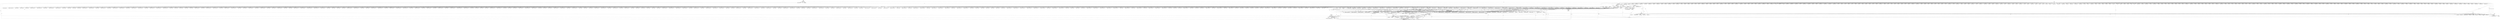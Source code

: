 digraph "0_ImageMagick_56d6e20de489113617cbbddaf41e92600a34db22@array" {
"1019259" [label="(Call,(const char *) attributes[i++])"];
"1019237" [label="(Call,attributes == (const xmlChar **) NULL)"];
"1017940" [label="(Call,attributes[i] != (const xmlChar *) NULL)"];
"1017972" [label="(Call,(const char *) attributes[i])"];
"1017930" [label="(Call,attributes == (const xmlChar **) NULL)"];
"1000185" [label="(MethodParameterIn,const xmlChar **attributes)"];
"1017932" [label="(Call,(const xmlChar **) NULL)"];
"1017918" [label="(Call,(Image *) NULL)"];
"1017908" [label="(Call,(Image*) NULL)"];
"1000237" [label="(Call,(char *) NULL)"];
"1000232" [label="(Call,(const char *) NULL)"];
"1017944" [label="(Call,(const xmlChar *) NULL)"];
"1018177" [label="(Call,(const char *) attributes[i])"];
"1018135" [label="(Call,attributes == (const xmlChar **) NULL)"];
"1018137" [label="(Call,(const xmlChar **) NULL)"];
"1018123" [label="(Call,(Image *) NULL)"];
"1018113" [label="(Call,(Image*) NULL)"];
"1018145" [label="(Call,attributes[i] != (const xmlChar *) NULL)"];
"1018149" [label="(Call,(const xmlChar *) NULL)"];
"1017952" [label="(Call,(const char *) attributes[i++])"];
"1018157" [label="(Call,(const char *) attributes[i++])"];
"1019239" [label="(Call,(const xmlChar **) NULL)"];
"1019225" [label="(Call,(Image *) NULL)"];
"1018251" [label="(Call,(Image*) NULL)"];
"1018046" [label="(Call,(Image*) NULL)"];
"1019257" [label="(Call,keyword=(const char *) attributes[i++])"];
"1019293" [label="(Call,LocaleCompare(keyword,\"color\"))"];
"1019292" [label="(Call,LocaleCompare(keyword,\"color\") == 0)"];
"1019319" [label="(Call,ThrowMSLException(OptionError,\"UnrecognizedAttribute\",keyword))"];
"1019326" [label="(Call,ThrowMSLException(OptionError,\"UnrecognizedAttribute\",keyword))"];
"1008599" [label="(Call,(const char *) attributes[i])"];
"1018046" [label="(Call,(Image*) NULL)"];
"1017467" [label="(Call,(Image *) NULL)"];
"1017623" [label="(Call,(const char *) attributes[i])"];
"1018250" [label="(Identifier,stereoImage)"];
"1006461" [label="(Call,(const char *) attributes[i])"];
"1014935" [label="(Call,(const char *) attributes[i++])"];
"1014502" [label="(Call,(Image *) NULL)"];
"1018943" [label="(Call,attributes != (const xmlChar **) NULL)"];
"1003100" [label="(Call,(char **) NULL)"];
"1004484" [label="(Call,(const char *) attributes[i++])"];
"1014729" [label="(Call,(const xmlChar *) NULL)"];
"1018146" [label="(Call,attributes[i])"];
"1018139" [label="(Identifier,NULL)"];
"1019256" [label="(Block,)"];
"1006772" [label="(Call,attributes[i] != (const xmlChar *) NULL)"];
"1000234" [label="(Identifier,NULL)"];
"1009820" [label="(Call,(const xmlChar *) NULL)"];
"1018179" [label="(Call,attributes[i])"];
"1016133" [label="(Call,(const char *) NULL)"];
"1003342" [label="(Call,(const xmlChar *) NULL)"];
"1008856" [label="(Call,(Image *) NULL)"];
"1004334" [label="(Call,(const xmlChar *) NULL)"];
"1019473" [label="(Call,attributes[i] != (const xmlChar *) NULL)"];
"1004223" [label="(Call,(Image *) NULL)"];
"1014856" [label="(Call,(Image *) NULL)"];
"1001578" [label="(Call,(const xmlChar *) NULL)"];
"1014978" [label="(Call,(char **) NULL)"];
"1018253" [label="(Identifier,NULL)"];
"1003329" [label="(Call,attributes != (const xmlChar **) NULL)"];
"1019267" [label="(Identifier,value)"];
"1007963" [label="(Call,attributes[i] != (const xmlChar *) NULL)"];
"1018123" [label="(Call,(Image *) NULL)"];
"1004977" [label="(Call,attributes[i] != (const xmlChar *) NULL)"];
"1019329" [label="(Identifier,keyword)"];
"1004729" [label="(Call,(const xmlChar *) NULL)"];
"1009144" [label="(Call,(const char *) attributes[i])"];
"1012873" [label="(Call,(const char *) attributes[i++])"];
"1010794" [label="(Call,attributes[i] != (const xmlChar *) NULL)"];
"1008628" [label="(Call,(char **) NULL)"];
"1018781" [label="(Call,(Image *) NULL)"];
"1001605" [label="(Call,(const char *) attributes[i])"];
"1003476" [label="(Call,(Image *) NULL)"];
"1019328" [label="(Literal,\"UnrecognizedAttribute\")"];
"1019227" [label="(Identifier,NULL)"];
"1000279" [label="(Call,(Image *) NULL)"];
"1019173" [label="(Call,(char **) NULL)"];
"1018251" [label="(Call,(Image*) NULL)"];
"1005603" [label="(Call,(char **) NULL)"];
"1001764" [label="(Call,(const char *) attributes[i++])"];
"1017950" [label="(Call,keyword=(const char *) attributes[i++])"];
"1018952" [label="(Call,attributes[i] != (const xmlChar *) NULL)"];
"1017951" [label="(Identifier,keyword)"];
"1006241" [label="(Call,(const xmlChar *) NULL)"];
"1017032" [label="(Call,(const char *) attributes[i++])"];
"1019296" [label="(Literal,0)"];
"1014011" [label="(Call,(const char *) attributes[i++])"];
"1012993" [label="(Call,(Image *) NULL)"];
"1017941" [label="(Call,attributes[i])"];
"1017221" [label="(Call,(Image *) NULL)"];
"1003024" [label="(Call,(const char *) attributes[i])"];
"1018373" [label="(Call,(const char *) attributes[i])"];
"1000529" [label="(Call,attributes[i] != (const xmlChar *) NULL)"];
"1014248" [label="(Call,(Image *) NULL)"];
"1007724" [label="(Call,(char **) NULL)"];
"1007223" [label="(Call,(const xmlChar *) NULL)"];
"1002993" [label="(Call,attributes[i] != (const xmlChar *) NULL)"];
"1009893" [label="(Call,(char **) NULL)"];
"1004956" [label="(Call,(Image *) NULL)"];
"1014663" [label="(Call,(Image *) NULL)"];
"1006434" [label="(Call,(const xmlChar *) NULL)"];
"1013026" [label="(Call,(const char *) attributes[i++])"];
"1002331" [label="(Call,(const xmlChar *) NULL)"];
"1008729" [label="(Call,(Image *) NULL)"];
"1015066" [label="(Call,(Image *) NULL)"];
"1007077" [label="(Call,attributes[i] != (const xmlChar *) NULL)"];
"1006523" [label="(Call,(char **) NULL)"];
"1014268" [label="(Call,attributes != (const xmlChar **) NULL)"];
"1002499" [label="(Call,(Image *) NULL)"];
"1012861" [label="(Call,attributes[i] != (const xmlChar *) NULL)"];
"1019031" [label="(Call,(const char *) NULL)"];
"1018166" [label="(Call,InterpretImageProperties(msl_info->image_info[n],\n          msl_info->attributes[n],(const char *) attributes[i]))"];
"1013260" [label="(Call,attributes[i] != (const xmlChar *) NULL)"];
"1008883" [label="(Call,attributes[i] != (const xmlChar *) NULL)"];
"1009667" [label="(Call,attributes[i] != (const xmlChar *) NULL)"];
"1010906" [label="(Call,attributes[i] != (const xmlChar *) NULL)"];
"1007655" [label="(Call,attributes != (const xmlChar **) NULL)"];
"1007668" [label="(Call,(const xmlChar *) NULL)"];
"1005116" [label="(Call,(const char *) attributes[i++])"];
"1007621" [label="(Call,(Image *) NULL)"];
"1018821" [label="(Call,(Image *) NULL)"];
"1019118" [label="(Call,attributes[i] != (const xmlChar *) NULL)"];
"1013005" [label="(Call,attributes != (const xmlChar **) NULL)"];
"1000232" [label="(Call,(const char *) NULL)"];
"1011472" [label="(Call,(const xmlChar **) NULL)"];
"1013107" [label="(Call,(char **) NULL)"];
"1013619" [label="(Call,attributes == (const xmlChar **) NULL)"];
"1007219" [label="(Call,attributes[i] != (const xmlChar *) NULL)"];
"1000235" [label="(Call,value=(char *) NULL)"];
"1017604" [label="(Call,(const char *) attributes[i++])"];
"1008762" [label="(Call,(const char *) attributes[i++])"];
"1019258" [label="(Identifier,keyword)"];
"1018560" [label="(Call,(Image *) NULL)"];
"1016302" [label="(Call,attributes[i] != (const xmlChar *) NULL)"];
"1006249" [label="(Call,(const char *) attributes[i++])"];
"1003448" [label="(Call,(const char *) NULL)"];
"1015731" [label="(Call,attributes == (const xmlChar **) NULL)"];
"1000307" [label="(Call,(const xmlChar *) NULL)"];
"1010825" [label="(Call,(const char *) attributes[i])"];
"1018071" [label="(Call,(Image *) NULL)"];
"1008874" [label="(Call,attributes != (const xmlChar **) NULL)"];
"1019122" [label="(Call,(const xmlChar *) NULL)"];
"1008651" [label="(Call,(char **) NULL)"];
"1010806" [label="(Call,(const char *) attributes[i++])"];
"1017596" [label="(Call,(const xmlChar *) NULL)"];
"1002533" [label="(Call,(const char *) attributes[i++])"];
"1002705" [label="(Call,attributes[i] != (const xmlChar *) NULL)"];
"1007108" [label="(Call,(const char *) attributes[i])"];
"1017492" [label="(Call,(const xmlChar *) NULL)"];
"1003350" [label="(Call,(const char *) attributes[i++])"];
"1017427" [label="(Call,(Image *) NULL)"];
"1015276" [label="(Call,(Image *) NULL)"];
"1009698" [label="(Call,(const char *) attributes[i])"];
"1018125" [label="(Identifier,NULL)"];
"1018149" [label="(Call,(const xmlChar *) NULL)"];
"1005095" [label="(Call,attributes != (const xmlChar **) NULL)"];
"1018136" [label="(Identifier,attributes)"];
"1008160" [label="(Call,(const xmlChar *) NULL)"];
"1000185" [label="(MethodParameterIn,const xmlChar **attributes)"];
"1004968" [label="(Call,attributes != (const xmlChar **) NULL)"];
"1019108" [label="(Call,attributes == (const xmlChar **) NULL)"];
"1000541" [label="(Call,(const char *) attributes[i++])"];
"1016551" [label="(Call,attributes[i] != (const xmlChar *) NULL)"];
"1011228" [label="(Call,(const xmlChar *) NULL)"];
"1011479" [label="(Call,attributes[i] != (const xmlChar *) NULL)"];
"1017254" [label="(Call,(const char *) attributes[i++])"];
"1006803" [label="(Call,(const char *) attributes[i])"];
"1010626" [label="(Call,(const xmlChar *) NULL)"];
"1013264" [label="(Call,(const xmlChar *) NULL)"];
"1018710" [label="(Call,(char **) NULL)"];
"1015773" [label="(Call,(const char *) attributes[i])"];
"1004756" [label="(Call,(const char *) attributes[i])"];
"1007056" [label="(Call,(Image *) NULL)"];
"1018629" [label="(Call,(Image *) NULL)"];
"1012008" [label="(Call,(char **) NULL)"];
"1017908" [label="(Call,(Image*) NULL)"];
"1001565" [label="(Call,attributes != (const xmlChar **) NULL)"];
"1010106" [label="(Call,attributes[i] != (const xmlChar *) NULL)"];
"1006586" [label="(Call,(Image *) NULL)"];
"1010507" [label="(Call,(char **) NULL)"];
"1004701" [label="(Call,(Image *) NULL)"];
"1010304" [label="(Call,(const char *) attributes[i])"];
"1018111" [label="(Call,*\n          stereoImage = (Image*) NULL)"];
"1008568" [label="(Call,attributes == (const xmlChar **) NULL)"];
"1010285" [label="(Call,(const char *) attributes[i++])"];
"1008556" [label="(Call,(Image *) NULL)"];
"1019238" [label="(Identifier,attributes)"];
"1017020" [label="(Call,attributes[i] != (const xmlChar *) NULL)"];
"1019242" [label="(ControlStructure,break;)"];
"1017972" [label="(Call,(const char *) attributes[i])"];
"1001983" [label="(Call,(Image *) NULL)"];
"1017944" [label="(Call,(const xmlChar *) NULL)"];
"1008486" [label="(Call,(Image *) NULL)"];
"1018416" [label="(Call,(Image *) NULL)"];
"1013153" [label="(Call,(Image *) NULL)"];
"1005104" [label="(Call,attributes[i] != (const xmlChar *) NULL)"];
"1018155" [label="(Call,keyword=(const char *) attributes[i++])"];
"1004737" [label="(Call,(const char *) attributes[i++])"];
"1004321" [label="(Call,attributes != (const xmlChar **) NULL)"];
"1007796" [label="(Call,(char **) NULL)"];
"1019259" [label="(Call,(const char *) attributes[i++])"];
"1009457" [label="(Call,attributes != (const xmlChar **) NULL)"];
"1018177" [label="(Call,(const char *) attributes[i])"];
"1017918" [label="(Call,(Image *) NULL)"];
"1015555" [label="(Call,(const char *) attributes[i])"];
"1017974" [label="(Call,attributes[i])"];
"1014913" [label="(Call,attributes == (const xmlChar **) NULL)"];
"1009104" [label="(Call,attributes != (const xmlChar **) NULL)"];
"1010545" [label="(Call,(Image *) NULL)"];
"1004476" [label="(Call,(const xmlChar *) NULL)"];
"1017961" [label="(Call,InterpretImageProperties(msl_info->image_info[n],\n          msl_info->attributes[n],(const char *) attributes[i]))"];
"1004443" [label="(Call,(Image *) NULL)"];
"1005702" [label="(Call,(char **) NULL)"];
"1017912" [label="(Call,msl_info->image[n] == (Image *) NULL)"];
"1011909" [label="(Call,(char **) NULL)"];
"1010896" [label="(Call,attributes == (const xmlChar **) NULL)"];
"1018983" [label="(Call,(const char *) attributes[i])"];
"1006679" [label="(Call,(const char *) attributes[i])"];
"1009559" [label="(Call,(char **) NULL)"];
"1009478" [label="(Call,(const char *) attributes[i++])"];
"1016998" [label="(Call,(Image *) NULL)"];
"1016530" [label="(Call,(Image *) NULL)"];
"1018044" [label="(Call,watermark != (Image*) NULL)"];
"1005008" [label="(Call,(const char *) attributes[i])"];
"1005566" [label="(Call,(char **) NULL)"];
"1002635" [label="(Call,(Image *) NULL)"];
"1002016" [label="(Call,(const xmlChar *) NULL)"];
"1017744" [label="(Call,(const xmlChar *) NULL)"];
"1018137" [label="(Call,(const xmlChar **) NULL)"];
"1004884" [label="(Call,(const char *) attributes[i])"];
"1008355" [label="(Call,attributes[i] != (const xmlChar *) NULL)"];
"1018873" [label="(Call,(const char *) attributes[i])"];
"1015288" [label="(Call,attributes != (const xmlChar **) NULL)"];
"1004306" [label="(Call,(Image *) NULL)"];
"1013999" [label="(Call,attributes[i] != (const xmlChar *) NULL)"];
"1018135" [label="(Call,attributes == (const xmlChar **) NULL)"];
"1004503" [label="(Call,(const char *) attributes[i])"];
"1009466" [label="(Call,attributes[i] != (const xmlChar *) NULL)"];
"1016293" [label="(Call,attributes != (const xmlChar **) NULL)"];
"1003989" [label="(Call,(Image *) NULL)"];
"1012916" [label="(Call,(char *) NULL)"];
"1002451" [label="(Call,(Image *) NULL)"];
"1006330" [label="(Call,(char **) NULL)"];
"1017906" [label="(Call,*\n          watermark = (Image*) NULL)"];
"1019322" [label="(Identifier,keyword)"];
"1000936" [label="(Call,(char **) NULL)"];
"1004989" [label="(Call,(const char *) attributes[i++])"];
"1006216" [label="(Call,(Image *) NULL)"];
"1008367" [label="(Call,(const char *) attributes[i++])"];
"1016823" [label="(Call,attributes != (const xmlChar **) NULL)"];
"1000959" [label="(Call,(char **) NULL)"];
"1011491" [label="(Call,(const char *) attributes[i++])"];
"1000533" [label="(Call,(const xmlChar *) NULL)"];
"1018113" [label="(Call,(Image*) NULL)"];
"1004330" [label="(Call,attributes[i] != (const xmlChar *) NULL)"];
"1013667" [label="(Call,(const char *) attributes[i])"];
"1000315" [label="(Call,(const char *) attributes[i++])"];
"1005726" [label="(Call,(char **) NULL)"];
"1017929" [label="(ControlStructure,if (attributes == (const xmlChar **) NULL))"];
"1012865" [label="(Call,(const xmlChar *) NULL)"];
"1017564" [label="(Call,(Image *) NULL)"];
"1008346" [label="(Call,attributes != (const xmlChar **) NULL)"];
"1007182" [label="(Call,(Image *) NULL)"];
"1017519" [label="(Call,(const char *) attributes[i])"];
"1018902" [label="(Call,ThrowMSLException(OptionError,\"UnrecognizedElement\",(const char *) tag))"];
"1018321" [label="(Call,(Image *) NULL)"];
"1001783" [label="(Call,(const char *) attributes[i])"];
"1004463" [label="(Call,attributes != (const xmlChar **) NULL)"];
"1008334" [label="(Call,(Image *) NULL)"];
"1019463" [label="(Call,attributes == (const xmlChar **) NULL)"];
"1014277" [label="(Call,attributes[i] != (const xmlChar *) NULL)"];
"1007967" [label="(Call,(const xmlChar *) NULL)"];
"1017364" [label="(Call,(char **) NULL)"];
"1010414" [label="(Call,attributes[i] != (const xmlChar *) NULL)"];
"1002997" [label="(Call,(const xmlChar *) NULL)"];
"1009658" [label="(Call,attributes != (const xmlChar **) NULL)"];
"1015515" [label="(Call,attributes != (const xmlChar **) NULL)"];
"1017910" [label="(Identifier,NULL)"];
"1014556" [label="(Call,(const char *) attributes[i])"];
"1014003" [label="(Call,(const xmlChar *) NULL)"];
"1001731" [label="(Call,(Image *) NULL)"];
"1008781" [label="(Call,(const char *) attributes[i])"];
"1015487" [label="(Call,(Image *) NULL)"];
"1018156" [label="(Identifier,keyword)"];
"1013272" [label="(Call,(const char *) attributes[i++])"];
"1011255" [label="(Call,(const char *) attributes[i])"];
"1004853" [label="(Call,attributes[i] != (const xmlChar *) NULL)"];
"1014528" [label="(Call,(const xmlChar *) NULL)"];
"1003765" [label="(Call,(const char *) NULL)"];
"1003943" [label="(Call,(char **) NULL)"];
"1010418" [label="(Call,(const xmlChar *) NULL)"];
"1017938" [label="(Identifier,i)"];
"1010884" [label="(Call,(Image *) NULL)"];
"1002239" [label="(Call,(Image *) NULL)"];
"1018276" [label="(Call,(Image *) NULL)"];
"1017740" [label="(Call,attributes[i] != (const xmlChar *) NULL)"];
"1008590" [label="(Call,(const char *) attributes[i++])"];
"1012662" [label="(Call,(const xmlChar *) NULL)"];
"1015753" [label="(Call,(const char *) attributes[i++])"];
"1010097" [label="(Call,attributes != (const xmlChar **) NULL)"];
"1017935" [label="(ControlStructure,break;)"];
"1012851" [label="(Call,attributes == (const xmlChar **) NULL)"];
"1019325" [label="(Block,)"];
"1016362" [label="(Call,(char **) NULL)"];
"1014756" [label="(Call,(const char *) attributes[i])"];
"1001752" [label="(Call,attributes[i] != (const xmlChar *) NULL)"];
"1006237" [label="(Call,attributes[i] != (const xmlChar *) NULL)"];
"1006639" [label="(Call,attributes != (const xmlChar **) NULL)"];
"1010922" [label="(Call,(const char *) attributes[i++])"];
"1004832" [label="(Call,(Image *) NULL)"];
"1018641" [label="(Call,attributes != (const xmlChar **) NULL)"];
"1010110" [label="(Call,(const xmlChar *) NULL)"];
"1006931" [label="(Call,(Image *) NULL)"];
"1013929" [label="(Call,(Image *) NULL)"];
"1009203" [label="(Call,(char **) NULL)"];
"1014785" [label="(Call,(char **) NULL)"];
"1000303" [label="(Call,attributes[i] != (const xmlChar *) NULL)"];
"1007941" [label="(Call,(Image *) NULL)"];
"1003532" [label="(Call,(const char *) attributes[i])"];
"1019290" [label="(Block,)"];
"1008887" [label="(Call,(const xmlChar *) NULL)"];
"1009470" [label="(Call,(const xmlChar *) NULL)"];
"1019247" [label="(Call,attributes[i] != (const xmlChar *) NULL)"];
"1019241" [label="(Identifier,NULL)"];
"1012658" [label="(Call,attributes[i] != (const xmlChar *) NULL)"];
"1003369" [label="(Call,(const char *) attributes[i])"];
"1006430" [label="(Call,attributes[i] != (const xmlChar *) NULL)"];
"1002717" [label="(Call,(const char *) attributes[i++])"];
"1002012" [label="(Call,attributes[i] != (const xmlChar *) NULL)"];
"1009113" [label="(Call,attributes[i] != (const xmlChar *) NULL)"];
"1015528" [label="(Call,(const xmlChar *) NULL)"];
"1010273" [label="(Call,attributes[i] != (const xmlChar *) NULL)"];
"1019261" [label="(Call,attributes[i++])"];
"1012893" [label="(Call,(const char *) attributes[i])"];
"1004660" [label="(Call,(Image *) NULL)"];
"1014955" [label="(Call,(const char *) attributes[i])"];
"1017024" [label="(Call,(const xmlChar *) NULL)"];
"1010798" [label="(Call,(const xmlChar *) NULL)"];
"1017273" [label="(Call,(const char *) attributes[i])"];
"1015745" [label="(Call,(const xmlChar *) NULL)"];
"1010941" [label="(Call,(const char *) attributes[i])"];
"1008146" [label="(Call,attributes == (const xmlChar **) NULL)"];
"1017233" [label="(Call,attributes != (const xmlChar **) NULL)"];
"1016888" [label="(Call,(char **) NULL)"];
"1012032" [label="(Call,(char **) NULL)"];
"1010653" [label="(Call,(const char *) attributes[i])"];
"1008582" [label="(Call,(const xmlChar *) NULL)"];
"1006268" [label="(Call,(const char *) attributes[i])"];
"1014737" [label="(Call,(const char *) attributes[i++])"];
"1009807" [label="(Call,attributes != (const xmlChar **) NULL)"];
"1016542" [label="(Call,attributes != (const xmlChar **) NULL)"];
"1014524" [label="(Call,attributes[i] != (const xmlChar *) NULL)"];
"1002043" [label="(Call,(const char *) attributes[i])"];
"1000334" [label="(Call,(const char *) attributes[i])"];
"1019294" [label="(Identifier,keyword)"];
"1009445" [label="(Call,(Image *) NULL)"];
"1007231" [label="(Call,(const char *) attributes[i++])"];
"1001878" [label="(Call,(char **) NULL)"];
"1006409" [label="(Call,(Image *) NULL)"];
"1001942" [label="(Call,(Image *) NULL)"];
"1004472" [label="(Call,attributes[i] != (const xmlChar *) NULL)"];
"1019257" [label="(Call,keyword=(const char *) attributes[i++])"];
"1019593" [label="(Call,value != NULL)"];
"1001743" [label="(Call,attributes != (const xmlChar **) NULL)"];
"1001586" [label="(Call,(const char *) attributes[i++])"];
"1006228" [label="(Call,attributes != (const xmlChar **) NULL)"];
"1010137" [label="(Call,(const char *) attributes[i])"];
"1009780" [label="(Call,(Image *) NULL)"];
"1007089" [label="(Call,(const char *) attributes[i++])"];
"1015719" [label="(Call,(Image *) NULL)"];
"1019251" [label="(Call,(const xmlChar *) NULL)"];
"1006964" [label="(Call,(const char *) attributes[i++])"];
"1004844" [label="(Call,attributes != (const xmlChar **) NULL)"];
"1018143" [label="(Identifier,i)"];
"1015078" [label="(Call,attributes != (const xmlChar **) NULL)"];
"1006368" [label="(Call,(Image *) NULL)"];
"1018141" [label="(ControlStructure,for (i=0; (attributes[i] != (const xmlChar *) NULL); i++))"];
"1016845" [label="(Call,(const char *) attributes[i++])"];
"1019225" [label="(Call,(Image *) NULL)"];
"1017936" [label="(ControlStructure,for (i=0; (attributes[i] != (const xmlChar *) NULL); i++))"];
"1002948" [label="(Call,(Image *) NULL)"];
"1017583" [label="(Call,attributes != (const xmlChar **) NULL)"];
"1016865" [label="(Call,(const char *) attributes[i])"];
"1000520" [label="(Call,attributes != (const xmlChar **) NULL)"];
"1006857" [label="(Call,(Image *) NULL)"];
"1019245" [label="(Identifier,i)"];
"1017719" [label="(Call,(Image *) NULL)"];
"1019295" [label="(Literal,\"color\")"];
"1000239" [label="(Identifier,NULL)"];
"1016582" [label="(Call,(const char *) attributes[i])"];
"1011200" [label="(Call,(Image *) NULL)"];
"1008895" [label="(Call,(const char *) attributes[i++])"];
"1002024" [label="(Call,(const char *) attributes[i++])"];
"1002525" [label="(Call,(const xmlChar *) NULL)"];
"1004865" [label="(Call,(const char *) attributes[i++])"];
"1014207" [label="(Call,(Image *) NULL)"];
"1013018" [label="(Call,(const xmlChar *) NULL)"];
"1017674" [label="(Call,(char **) NULL)"];
"1007695" [label="(Call,(const char *) attributes[i])"];
"1002339" [label="(Call,(const char *) attributes[i++])"];
"1017242" [label="(Call,attributes[i] != (const xmlChar *) NULL)"];
"1013250" [label="(Call,attributes == (const xmlChar **) NULL)"];
"1008578" [label="(Call,attributes[i] != (const xmlChar *) NULL)"];
"1018449" [label="(Call,(const xmlChar *) NULL)"];
"1010622" [label="(Call,attributes[i] != (const xmlChar *) NULL)"];
"1014308" [label="(Call,(const char *) attributes[i])"];
"1006421" [label="(Call,attributes != (const xmlChar **) NULL)"];
"1017752" [label="(Call,(const char *) attributes[i++])"];
"1003501" [label="(Call,attributes[i] != (const xmlChar *) NULL)"];
"1010264" [label="(Call,attributes != (const xmlChar **) NULL)"];
"1018354" [label="(Call,(const char *) attributes[i++])"];
"1019239" [label="(Call,(const xmlChar **) NULL)"];
"1000484" [label="(Call,(Image *) NULL)"];
"1008741" [label="(Call,attributes != (const xmlChar **) NULL)"];
"1008142" [label="(Call,(Image *) NULL)"];
"1019279" [label="(Call,(const char *) attributes[i])"];
"1015536" [label="(Call,(const char *) attributes[i++])"];
"1009847" [label="(Call,(const char *) attributes[i])"];
"1007953" [label="(Call,attributes == (const xmlChar **) NULL)"];
"1002553" [label="(Call,(const char *) attributes[i])"];
"1014923" [label="(Call,attributes[i] != (const xmlChar *) NULL)"];
"1013695" [label="(Call,(char **) NULL)"];
"1004716" [label="(Call,attributes != (const xmlChar **) NULL)"];
"1010118" [label="(Call,(const char *) attributes[i++])"];
"1019326" [label="(Call,ThrowMSLException(OptionError,\"UnrecognizedAttribute\",keyword))"];
"1000294" [label="(Call,attributes != (const xmlChar **) NULL)"];
"1010734" [label="(Call,(char **) NULL)"];
"1015016" [label="(Call,(Image *) NULL)"];
"1016333" [label="(Call,(const char *) attributes[i])"];
"1018045" [label="(Identifier,watermark)"];
"1002291" [label="(Call,(Image *) NULL)"];
"1017500" [label="(Call,(const char *) attributes[i++])"];
"1018854" [label="(Call,(const char *) attributes[i++])"];
"1009940" [label="(Call,(char **) NULL)"];
"1014725" [label="(Call,attributes[i] != (const xmlChar *) NULL)"];
"1011886" [label="(Call,(char **) NULL)"];
"1018928" [label="(Call,(Image *) NULL)"];
"1002511" [label="(Call,attributes != (const xmlChar **) NULL)"];
"1004981" [label="(Call,(const xmlChar *) NULL)"];
"1019505" [label="(Call,(const char *) attributes[i])"];
"1007975" [label="(Call,(const char *) attributes[i++])"];
"1006660" [label="(Call,(const char *) attributes[i++])"];
"1005108" [label="(Call,(const xmlChar *) NULL)"];
"1019219" [label="(Call,msl_info->image[n] == (Image *) NULL)"];
"1001550" [label="(Call,(Image *) NULL)"];
"1002984" [label="(Call,attributes != (const xmlChar **) NULL)"];
"1013014" [label="(Call,attributes[i] != (const xmlChar *) NULL)"];
"1005059" [label="(Call,(Image *) NULL)"];
"1001680" [label="(Call,(Image *) NULL)"];
"1015099" [label="(Call,(const char *) attributes[i++])"];
"1007676" [label="(Call,(const char *) attributes[i++])"];
"1010082" [label="(Call,(Image *) NULL)"];
"1018151" [label="(Identifier,NULL)"];
"1013238" [label="(Call,(Image *) NULL)"];
"1017920" [label="(Identifier,NULL)"];
"1002576" [label="(Call,(char **) NULL)"];
"1019291" [label="(ControlStructure,if (LocaleCompare(keyword,\"color\") == 0))"];
"1018445" [label="(Call,attributes[i] != (const xmlChar *) NULL)"];
"1016833" [label="(Call,attributes[i] != (const xmlChar *) NULL)"];
"1006983" [label="(Call,(const char *) attributes[i])"];
"1010613" [label="(Call,attributes != (const xmlChar **) NULL)"];
"1008359" [label="(Call,(const xmlChar *) NULL)"];
"1004361" [label="(Call,(const char *) attributes[i])"];
"1006442" [label="(Call,(const char *) attributes[i++])"];
"1011224" [label="(Call,attributes[i] != (const xmlChar *) NULL)"];
"1014514" [label="(Call,attributes == (const xmlChar **) NULL)"];
"1010634" [label="(Call,(const char *) attributes[i++])"];
"1013639" [label="(Call,(const xmlChar *) NULL)"];
"1010405" [label="(Call,attributes != (const xmlChar **) NULL)"];
"1008750" [label="(Call,attributes[i] != (const xmlChar *) NULL)"];
"1002906" [label="(Call,(Image *) NULL)"];
"1009990" [label="(Call,(char **) NULL)"];
"1013764" [label="(Call,(char **) NULL)"];
"1019330" [label="(ControlStructure,break;)"];
"1016947" [label="(Call,(Image *) NULL)"];
"1007984" [label="(Call,(const char *) attributes[i])"];
"1015584" [label="(Call,(char **) NULL)"];
"1018145" [label="(Call,attributes[i] != (const xmlChar *) NULL)"];
"1015524" [label="(Call,attributes[i] != (const xmlChar *) NULL)"];
"1016763" [label="(Call,(Image *) NULL)"];
"1011510" [label="(Call,(const char *) attributes[i])"];
"1013635" [label="(Call,attributes[i] != (const xmlChar *) NULL)"];
"1002521" [label="(Call,attributes[i] != (const xmlChar *) NULL)"];
"1000560" [label="(Call,(const char *) attributes[i])"];
"1007821" [label="(Call,(char **) NULL)"];
"1017479" [label="(Call,attributes != (const xmlChar **) NULL)"];
"1013787" [label="(Call,(char **) NULL)"];
"1007210" [label="(Call,attributes != (const xmlChar **) NULL)"];
"1015301" [label="(Call,(const xmlChar *) NULL)"];
"1008415" [label="(Call,(char **) NULL)"];
"1016278" [label="(Call,(Image *) NULL)"];
"1006943" [label="(Call,attributes != (const xmlChar **) NULL)"];
"1011483" [label="(Call,(const xmlChar *) NULL)"];
"1018964" [label="(Call,(const char *) attributes[i++])"];
"1014142" [label="(Call,(char **) NULL)"];
"1017932" [label="(Call,(const xmlChar **) NULL)"];
"1000443" [label="(Call,(Image *) NULL)"];
"1004342" [label="(Call,(const char *) attributes[i++])"];
"1018650" [label="(Call,attributes[i] != (const xmlChar *) NULL)"];
"1011215" [label="(Call,attributes != (const xmlChar **) NULL)"];
"1010784" [label="(Call,attributes == (const xmlChar **) NULL)"];
"1016387" [label="(Call,(char **) NULL)"];
"1016837" [label="(Call,(const xmlChar *) NULL)"];
"1010587" [label="(Call,(Image *) NULL)"];
"1012670" [label="(Call,(const char *) attributes[i++])"];
"1011236" [label="(Call,(const char *) attributes[i++])"];
"1018157" [label="(Call,(const char *) attributes[i++])"];
"1009117" [label="(Call,(const xmlChar *) NULL)"];
"1015309" [label="(Call,(const char *) attributes[i++])"];
"1019327" [label="(Identifier,OptionError)"];
"1017930" [label="(Call,attributes == (const xmlChar **) NULL)"];
"1014438" [label="(Call,(Image *) NULL)"];
"1018333" [label="(Call,attributes != (const xmlChar **) NULL)"];
"1002736" [label="(Call,(const char *) attributes[i])"];
"1018681" [label="(Call,(const char *) attributes[i])"];
"1008168" [label="(Call,(const char *) attributes[i++])"];
"1016563" [label="(Call,(const char *) attributes[i++])"];
"1017931" [label="(Identifier,attributes)"];
"1018654" [label="(Call,(const xmlChar *) NULL)"];
"1003311" [label="(Call,(Image *) NULL)"];
"1008674" [label="(Call,(char **) NULL)"];
"1019237" [label="(Call,attributes == (const xmlChar **) NULL)"];
"1001574" [label="(Call,attributes[i] != (const xmlChar *) NULL)"];
"1018956" [label="(Call,(const xmlChar *) NULL)"];
"1007664" [label="(Call,attributes[i] != (const xmlChar *) NULL)"];
"1019319" [label="(Call,ThrowMSLException(OptionError,\"UnrecognizedAttribute\",keyword))"];
"1002696" [label="(Call,attributes != (const xmlChar **) NULL)"];
"1015087" [label="(Call,attributes[i] != (const xmlChar *) NULL)"];
"1013972" [label="(Call,(Image *) NULL)"];
"1006776" [label="(Call,(const xmlChar *) NULL)"];
"1018048" [label="(Identifier,NULL)"];
"1018842" [label="(Call,attributes[i] != (const xmlChar *) NULL)"];
"1017010" [label="(Call,attributes == (const xmlChar **) NULL)"];
"1018249" [label="(Call,stereoImage != (Image*) NULL)"];
"1017954" [label="(Call,attributes[i++])"];
"1001058" [label="(Call,(char **) NULL)"];
"1017592" [label="(Call,attributes[i] != (const xmlChar *) NULL)"];
"1014536" [label="(Call,(const char *) attributes[i++])"];
"1016684" [label="(Call,(char **) NULL)"];
"1017488" [label="(Call,attributes[i] != (const xmlChar *) NULL)"];
"1019321" [label="(Literal,\"UnrecognizedAttribute\")"];
"1001756" [label="(Call,(const xmlChar *) NULL)"];
"1013990" [label="(Call,attributes != (const xmlChar **) NULL)"];
"1012689" [label="(Call,(const char *) attributes[i])"];
"1016314" [label="(Call,(const char *) attributes[i++])"];
"1010015" [label="(Call,(char **) NULL)"];
"1010393" [label="(Call,(Image *) NULL)"];
"1003513" [label="(Call,(const char *) attributes[i++])"];
"1014289" [label="(Call,(const char *) attributes[i++])"];
"1004725" [label="(Call,attributes[i] != (const xmlChar *) NULL)"];
"1006648" [label="(Call,attributes[i] != (const xmlChar *) NULL)"];
"1019292" [label="(Call,LocaleCompare(keyword,\"color\") == 0)"];
"1018457" [label="(Call,(const char *) attributes[i++])"];
"1009605" [label="(Call,(Image *) NULL)"];
"1006763" [label="(Call,attributes != (const xmlChar **) NULL)"];
"1006627" [label="(Call,(Image *) NULL)"];
"1010277" [label="(Call,(const xmlChar *) NULL)"];
"1011470" [label="(Call,attributes != (const xmlChar **) NULL)"];
"1002318" [label="(Call,attributes != (const xmlChar **) NULL)"];
"1009081" [label="(Call,(Image *) NULL)"];
"1017052" [label="(Call,(const char *) attributes[i])"];
"1007570" [label="(Call,(Image *) NULL)"];
"1002327" [label="(Call,attributes[i] != (const xmlChar *) NULL)"];
"1014281" [label="(Call,(const xmlChar *) NULL)"];
"1016811" [label="(Call,(Image *) NULL)"];
"1006784" [label="(Call,(const char *) attributes[i++])"];
"1009876" [label="(Call,(char **) NULL)"];
"1010252" [label="(Call,(Image *) NULL)"];
"1017833" [label="(Call,(char **) NULL)"];
"1017871" [label="(Call,(Image *) NULL)"];
"1000230" [label="(Call,keyword=(const char *) NULL)"];
"1006751" [label="(Call,(Image *) NULL)"];
"1009816" [label="(Call,attributes[i] != (const xmlChar *) NULL)"];
"1019150" [label="(Call,(const char *) attributes[i])"];
"1006952" [label="(Call,attributes[i] != (const xmlChar *) NULL)"];
"1015741" [label="(Call,attributes[i] != (const xmlChar *) NULL)"];
"1013607" [label="(Call,(Image *) NULL)"];
"1019293" [label="(Call,LocaleCompare(keyword,\"color\"))"];
"1016555" [label="(Call,(const xmlChar *) NULL)"];
"1019236" [label="(ControlStructure,if (attributes == (const xmlChar **) NULL))"];
"1019096" [label="(Call,(Image *) NULL)"];
"1003492" [label="(Call,attributes != (const xmlChar **) NULL)"];
"1018476" [label="(Call,(const char *) attributes[i])"];
"1015669" [label="(Call,(char **) NULL)"];
"1012853" [label="(Call,(const xmlChar **) NULL)"];
"1010445" [label="(Call,(const char *) attributes[i])"];
"1015118" [label="(Call,(const char *) attributes[i])"];
"1009965" [label="(Call,(char **) NULL)"];
"1018436" [label="(Call,attributes != (const xmlChar **) NULL)"];
"1008156" [label="(Call,attributes[i] != (const xmlChar *) NULL)"];
"1002709" [label="(Call,(const xmlChar *) NULL)"];
"1008246" [label="(Call,(Image *) NULL)"];
"1013647" [label="(Call,(const char *) attributes[i++])"];
"1015328" [label="(Call,(const char *) attributes[i])"];
"1018140" [label="(ControlStructure,break;)"];
"1003005" [label="(Call,(const char *) attributes[i++])"];
"1018159" [label="(Call,attributes[i++])"];
"1018342" [label="(Call,attributes[i] != (const xmlChar *) NULL)"];
"1017731" [label="(Call,attributes != (const xmlChar **) NULL)"];
"1008914" [label="(Call,(const char *) attributes[i])"];
"1019477" [label="(Call,(const xmlChar *) NULL)"];
"1019130" [label="(Call,(const char *) attributes[i++])"];
"1012626" [label="(Call,(Image *) NULL)"];
"1015235" [label="(Call,(Image *) NULL)"];
"1003338" [label="(Call,attributes[i] != (const xmlChar *) NULL)"];
"1001084" [label="(Call,(char **) NULL)"];
"1009284" [label="(Call,(char **) NULL)"];
"1014901" [label="(Call,(Image *) NULL)"];
"1018117" [label="(Call,msl_info->image[n] == (Image *) NULL)"];
"1017946" [label="(Identifier,NULL)"];
"1013045" [label="(Call,(const char *) attributes[i])"];
"1018833" [label="(Call,attributes != (const xmlChar **) NULL)"];
"1017934" [label="(Identifier,NULL)"];
"1014716" [label="(Call,attributes != (const xmlChar **) NULL)"];
"1009646" [label="(Call,(Image *) NULL)"];
"1017246" [label="(Call,(const xmlChar *) NULL)"];
"1002676" [label="(Call,(Image *) NULL)"];
"1002358" [label="(Call,(const char *) attributes[i])"];
"1015445" [label="(Call,(Image *) NULL)"];
"1018115" [label="(Identifier,NULL)"];
"1014704" [label="(Call,(Image *) NULL)"];
"1019451" [label="(Call,(Image *) NULL)"];
"1019349" [label="(Call,(Image *) NULL)"];
"1019323" [label="(ControlStructure,break;)"];
"1019320" [label="(Identifier,OptionError)"];
"1009125" [label="(Call,(const char *) attributes[i++])"];
"1013292" [label="(Call,(const char *) attributes[i])"];
"1017771" [label="(Call,(const char *) attributes[i])"];
"1003505" [label="(Call,(const xmlChar *) NULL)"];
"1008188" [label="(Call,(const char *) attributes[i])"];
"1019485" [label="(Call,(const char *) attributes[i++])"];
"1018846" [label="(Call,(const xmlChar *) NULL)"];
"1014030" [label="(Call,(const char *) attributes[i])"];
"1002003" [label="(Call,attributes != (const xmlChar **) NULL)"];
"1017940" [label="(Call,attributes[i] != (const xmlChar *) NULL)"];
"1015091" [label="(Call,(const xmlChar *) NULL)"];
"1012649" [label="(Call,attributes != (const xmlChar **) NULL)"];
"1008997" [label="(Call,(const char *) NULL)"];
"1007250" [label="(Call,(const char *) attributes[i])"];
"1016489" [label="(Call,(Image *) NULL)"];
"1008386" [label="(Call,(const char *) attributes[i])"];
"1009828" [label="(Call,(const char *) attributes[i++])"];
"1005135" [label="(Call,(const char *) attributes[i])"];
"1017180" [label="(Call,(Image *) NULL)"];
"1000237" [label="(Call,(char *) NULL)"];
"1010786" [label="(Call,(const xmlChar **) NULL)"];
"1015297" [label="(Call,attributes[i] != (const xmlChar *) NULL)"];
"1018662" [label="(Call,(const char *) attributes[i++])"];
"1014927" [label="(Call,(const xmlChar *) NULL)"];
"1009497" [label="(Call,(const char *) attributes[i])"];
"1017952" [label="(Call,(const char *) attributes[i++])"];
"1019610" [label="(MethodReturn,static void)"];
"1007068" [label="(Call,attributes != (const xmlChar **) NULL)"];
"1010426" [label="(Call,(const char *) attributes[i++])"];
"1016306" [label="(Call,(const xmlChar *) NULL)"];
"1009679" [label="(Call,(const char *) attributes[i++])"];
"1018134" [label="(ControlStructure,if (attributes == (const xmlChar **) NULL))"];
"1019259" -> "1019257"  [label="AST: "];
"1019259" -> "1019261"  [label="CFG: "];
"1019260" -> "1019259"  [label="AST: "];
"1019261" -> "1019259"  [label="AST: "];
"1019257" -> "1019259"  [label="CFG: "];
"1019259" -> "1019610"  [label="DDG: "];
"1019259" -> "1019257"  [label="DDG: "];
"1019237" -> "1019259"  [label="DDG: "];
"1017952" -> "1019259"  [label="DDG: "];
"1018157" -> "1019259"  [label="DDG: "];
"1000185" -> "1019259"  [label="DDG: "];
"1019237" -> "1019236"  [label="AST: "];
"1019237" -> "1019239"  [label="CFG: "];
"1019238" -> "1019237"  [label="AST: "];
"1019239" -> "1019237"  [label="AST: "];
"1019242" -> "1019237"  [label="CFG: "];
"1019245" -> "1019237"  [label="CFG: "];
"1019237" -> "1019610"  [label="DDG: "];
"1019237" -> "1019610"  [label="DDG: "];
"1019237" -> "1019610"  [label="DDG: "];
"1017940" -> "1019237"  [label="DDG: "];
"1018177" -> "1019237"  [label="DDG: "];
"1018135" -> "1019237"  [label="DDG: "];
"1017952" -> "1019237"  [label="DDG: "];
"1018157" -> "1019237"  [label="DDG: "];
"1017930" -> "1019237"  [label="DDG: "];
"1018145" -> "1019237"  [label="DDG: "];
"1017972" -> "1019237"  [label="DDG: "];
"1000185" -> "1019237"  [label="DDG: "];
"1019239" -> "1019237"  [label="DDG: "];
"1019237" -> "1019247"  [label="DDG: "];
"1019237" -> "1019279"  [label="DDG: "];
"1017940" -> "1017936"  [label="AST: "];
"1017940" -> "1017944"  [label="CFG: "];
"1017941" -> "1017940"  [label="AST: "];
"1017944" -> "1017940"  [label="AST: "];
"1017951" -> "1017940"  [label="CFG: "];
"1018045" -> "1017940"  [label="CFG: "];
"1017940" -> "1019610"  [label="DDG: "];
"1017940" -> "1019610"  [label="DDG: "];
"1017940" -> "1019610"  [label="DDG: "];
"1017972" -> "1017940"  [label="DDG: "];
"1017930" -> "1017940"  [label="DDG: "];
"1000185" -> "1017940"  [label="DDG: "];
"1017944" -> "1017940"  [label="DDG: "];
"1017940" -> "1017972"  [label="DDG: "];
"1017940" -> "1018333"  [label="DDG: "];
"1017940" -> "1018342"  [label="DDG: "];
"1017940" -> "1018436"  [label="DDG: "];
"1017940" -> "1018445"  [label="DDG: "];
"1017940" -> "1018641"  [label="DDG: "];
"1017940" -> "1018650"  [label="DDG: "];
"1017940" -> "1018833"  [label="DDG: "];
"1017940" -> "1018842"  [label="DDG: "];
"1017940" -> "1018943"  [label="DDG: "];
"1017940" -> "1018952"  [label="DDG: "];
"1017940" -> "1019108"  [label="DDG: "];
"1017940" -> "1019118"  [label="DDG: "];
"1017940" -> "1019247"  [label="DDG: "];
"1017940" -> "1019463"  [label="DDG: "];
"1017940" -> "1019473"  [label="DDG: "];
"1017972" -> "1017961"  [label="AST: "];
"1017972" -> "1017974"  [label="CFG: "];
"1017973" -> "1017972"  [label="AST: "];
"1017974" -> "1017972"  [label="AST: "];
"1017961" -> "1017972"  [label="CFG: "];
"1017972" -> "1019610"  [label="DDG: "];
"1017972" -> "1017961"  [label="DDG: "];
"1017930" -> "1017972"  [label="DDG: "];
"1000185" -> "1017972"  [label="DDG: "];
"1017972" -> "1018333"  [label="DDG: "];
"1017972" -> "1018342"  [label="DDG: "];
"1017972" -> "1018436"  [label="DDG: "];
"1017972" -> "1018445"  [label="DDG: "];
"1017972" -> "1018641"  [label="DDG: "];
"1017972" -> "1018650"  [label="DDG: "];
"1017972" -> "1018833"  [label="DDG: "];
"1017972" -> "1018842"  [label="DDG: "];
"1017972" -> "1018943"  [label="DDG: "];
"1017972" -> "1018952"  [label="DDG: "];
"1017972" -> "1019108"  [label="DDG: "];
"1017972" -> "1019118"  [label="DDG: "];
"1017972" -> "1019247"  [label="DDG: "];
"1017972" -> "1019463"  [label="DDG: "];
"1017972" -> "1019473"  [label="DDG: "];
"1017930" -> "1017929"  [label="AST: "];
"1017930" -> "1017932"  [label="CFG: "];
"1017931" -> "1017930"  [label="AST: "];
"1017932" -> "1017930"  [label="AST: "];
"1017935" -> "1017930"  [label="CFG: "];
"1017938" -> "1017930"  [label="CFG: "];
"1017930" -> "1019610"  [label="DDG: "];
"1017930" -> "1019610"  [label="DDG: "];
"1017930" -> "1019610"  [label="DDG: "];
"1000185" -> "1017930"  [label="DDG: "];
"1017932" -> "1017930"  [label="DDG: "];
"1017930" -> "1017952"  [label="DDG: "];
"1017930" -> "1018333"  [label="DDG: "];
"1017930" -> "1018436"  [label="DDG: "];
"1017930" -> "1018641"  [label="DDG: "];
"1017930" -> "1018833"  [label="DDG: "];
"1017930" -> "1018943"  [label="DDG: "];
"1017930" -> "1019108"  [label="DDG: "];
"1017930" -> "1019463"  [label="DDG: "];
"1000185" -> "1000182"  [label="AST: "];
"1000185" -> "1019610"  [label="DDG: "];
"1000185" -> "1000294"  [label="DDG: "];
"1000185" -> "1000303"  [label="DDG: "];
"1000185" -> "1000315"  [label="DDG: "];
"1000185" -> "1000334"  [label="DDG: "];
"1000185" -> "1000520"  [label="DDG: "];
"1000185" -> "1000529"  [label="DDG: "];
"1000185" -> "1000541"  [label="DDG: "];
"1000185" -> "1000560"  [label="DDG: "];
"1000185" -> "1001565"  [label="DDG: "];
"1000185" -> "1001574"  [label="DDG: "];
"1000185" -> "1001586"  [label="DDG: "];
"1000185" -> "1001605"  [label="DDG: "];
"1000185" -> "1001743"  [label="DDG: "];
"1000185" -> "1001752"  [label="DDG: "];
"1000185" -> "1001764"  [label="DDG: "];
"1000185" -> "1001783"  [label="DDG: "];
"1000185" -> "1002003"  [label="DDG: "];
"1000185" -> "1002012"  [label="DDG: "];
"1000185" -> "1002024"  [label="DDG: "];
"1000185" -> "1002043"  [label="DDG: "];
"1000185" -> "1002318"  [label="DDG: "];
"1000185" -> "1002327"  [label="DDG: "];
"1000185" -> "1002339"  [label="DDG: "];
"1000185" -> "1002358"  [label="DDG: "];
"1000185" -> "1002511"  [label="DDG: "];
"1000185" -> "1002521"  [label="DDG: "];
"1000185" -> "1002533"  [label="DDG: "];
"1000185" -> "1002553"  [label="DDG: "];
"1000185" -> "1002696"  [label="DDG: "];
"1000185" -> "1002705"  [label="DDG: "];
"1000185" -> "1002717"  [label="DDG: "];
"1000185" -> "1002736"  [label="DDG: "];
"1000185" -> "1002984"  [label="DDG: "];
"1000185" -> "1002993"  [label="DDG: "];
"1000185" -> "1003005"  [label="DDG: "];
"1000185" -> "1003024"  [label="DDG: "];
"1000185" -> "1003329"  [label="DDG: "];
"1000185" -> "1003338"  [label="DDG: "];
"1000185" -> "1003350"  [label="DDG: "];
"1000185" -> "1003369"  [label="DDG: "];
"1000185" -> "1003492"  [label="DDG: "];
"1000185" -> "1003501"  [label="DDG: "];
"1000185" -> "1003513"  [label="DDG: "];
"1000185" -> "1003532"  [label="DDG: "];
"1000185" -> "1004321"  [label="DDG: "];
"1000185" -> "1004330"  [label="DDG: "];
"1000185" -> "1004342"  [label="DDG: "];
"1000185" -> "1004361"  [label="DDG: "];
"1000185" -> "1004463"  [label="DDG: "];
"1000185" -> "1004472"  [label="DDG: "];
"1000185" -> "1004484"  [label="DDG: "];
"1000185" -> "1004503"  [label="DDG: "];
"1000185" -> "1004716"  [label="DDG: "];
"1000185" -> "1004725"  [label="DDG: "];
"1000185" -> "1004737"  [label="DDG: "];
"1000185" -> "1004756"  [label="DDG: "];
"1000185" -> "1004844"  [label="DDG: "];
"1000185" -> "1004853"  [label="DDG: "];
"1000185" -> "1004865"  [label="DDG: "];
"1000185" -> "1004884"  [label="DDG: "];
"1000185" -> "1004968"  [label="DDG: "];
"1000185" -> "1004977"  [label="DDG: "];
"1000185" -> "1004989"  [label="DDG: "];
"1000185" -> "1005008"  [label="DDG: "];
"1000185" -> "1005095"  [label="DDG: "];
"1000185" -> "1005104"  [label="DDG: "];
"1000185" -> "1005116"  [label="DDG: "];
"1000185" -> "1005135"  [label="DDG: "];
"1000185" -> "1006228"  [label="DDG: "];
"1000185" -> "1006237"  [label="DDG: "];
"1000185" -> "1006249"  [label="DDG: "];
"1000185" -> "1006268"  [label="DDG: "];
"1000185" -> "1006421"  [label="DDG: "];
"1000185" -> "1006430"  [label="DDG: "];
"1000185" -> "1006442"  [label="DDG: "];
"1000185" -> "1006461"  [label="DDG: "];
"1000185" -> "1006639"  [label="DDG: "];
"1000185" -> "1006648"  [label="DDG: "];
"1000185" -> "1006660"  [label="DDG: "];
"1000185" -> "1006679"  [label="DDG: "];
"1000185" -> "1006763"  [label="DDG: "];
"1000185" -> "1006772"  [label="DDG: "];
"1000185" -> "1006784"  [label="DDG: "];
"1000185" -> "1006803"  [label="DDG: "];
"1000185" -> "1006943"  [label="DDG: "];
"1000185" -> "1006952"  [label="DDG: "];
"1000185" -> "1006964"  [label="DDG: "];
"1000185" -> "1006983"  [label="DDG: "];
"1000185" -> "1007068"  [label="DDG: "];
"1000185" -> "1007077"  [label="DDG: "];
"1000185" -> "1007089"  [label="DDG: "];
"1000185" -> "1007108"  [label="DDG: "];
"1000185" -> "1007210"  [label="DDG: "];
"1000185" -> "1007219"  [label="DDG: "];
"1000185" -> "1007231"  [label="DDG: "];
"1000185" -> "1007250"  [label="DDG: "];
"1000185" -> "1007655"  [label="DDG: "];
"1000185" -> "1007664"  [label="DDG: "];
"1000185" -> "1007676"  [label="DDG: "];
"1000185" -> "1007695"  [label="DDG: "];
"1000185" -> "1007953"  [label="DDG: "];
"1000185" -> "1007963"  [label="DDG: "];
"1000185" -> "1007975"  [label="DDG: "];
"1000185" -> "1007984"  [label="DDG: "];
"1000185" -> "1008146"  [label="DDG: "];
"1000185" -> "1008156"  [label="DDG: "];
"1000185" -> "1008168"  [label="DDG: "];
"1000185" -> "1008188"  [label="DDG: "];
"1000185" -> "1008346"  [label="DDG: "];
"1000185" -> "1008355"  [label="DDG: "];
"1000185" -> "1008367"  [label="DDG: "];
"1000185" -> "1008386"  [label="DDG: "];
"1000185" -> "1008568"  [label="DDG: "];
"1000185" -> "1008578"  [label="DDG: "];
"1000185" -> "1008590"  [label="DDG: "];
"1000185" -> "1008599"  [label="DDG: "];
"1000185" -> "1008741"  [label="DDG: "];
"1000185" -> "1008750"  [label="DDG: "];
"1000185" -> "1008762"  [label="DDG: "];
"1000185" -> "1008781"  [label="DDG: "];
"1000185" -> "1008874"  [label="DDG: "];
"1000185" -> "1008883"  [label="DDG: "];
"1000185" -> "1008895"  [label="DDG: "];
"1000185" -> "1008914"  [label="DDG: "];
"1000185" -> "1009104"  [label="DDG: "];
"1000185" -> "1009113"  [label="DDG: "];
"1000185" -> "1009125"  [label="DDG: "];
"1000185" -> "1009144"  [label="DDG: "];
"1000185" -> "1009457"  [label="DDG: "];
"1000185" -> "1009466"  [label="DDG: "];
"1000185" -> "1009478"  [label="DDG: "];
"1000185" -> "1009497"  [label="DDG: "];
"1000185" -> "1009658"  [label="DDG: "];
"1000185" -> "1009667"  [label="DDG: "];
"1000185" -> "1009679"  [label="DDG: "];
"1000185" -> "1009698"  [label="DDG: "];
"1000185" -> "1009807"  [label="DDG: "];
"1000185" -> "1009816"  [label="DDG: "];
"1000185" -> "1009828"  [label="DDG: "];
"1000185" -> "1009847"  [label="DDG: "];
"1000185" -> "1010097"  [label="DDG: "];
"1000185" -> "1010106"  [label="DDG: "];
"1000185" -> "1010118"  [label="DDG: "];
"1000185" -> "1010137"  [label="DDG: "];
"1000185" -> "1010264"  [label="DDG: "];
"1000185" -> "1010273"  [label="DDG: "];
"1000185" -> "1010285"  [label="DDG: "];
"1000185" -> "1010304"  [label="DDG: "];
"1000185" -> "1010405"  [label="DDG: "];
"1000185" -> "1010414"  [label="DDG: "];
"1000185" -> "1010426"  [label="DDG: "];
"1000185" -> "1010445"  [label="DDG: "];
"1000185" -> "1010613"  [label="DDG: "];
"1000185" -> "1010622"  [label="DDG: "];
"1000185" -> "1010634"  [label="DDG: "];
"1000185" -> "1010653"  [label="DDG: "];
"1000185" -> "1010784"  [label="DDG: "];
"1000185" -> "1010794"  [label="DDG: "];
"1000185" -> "1010806"  [label="DDG: "];
"1000185" -> "1010825"  [label="DDG: "];
"1000185" -> "1010896"  [label="DDG: "];
"1000185" -> "1010906"  [label="DDG: "];
"1000185" -> "1010922"  [label="DDG: "];
"1000185" -> "1010941"  [label="DDG: "];
"1000185" -> "1011215"  [label="DDG: "];
"1000185" -> "1011224"  [label="DDG: "];
"1000185" -> "1011236"  [label="DDG: "];
"1000185" -> "1011255"  [label="DDG: "];
"1000185" -> "1011470"  [label="DDG: "];
"1000185" -> "1011479"  [label="DDG: "];
"1000185" -> "1011491"  [label="DDG: "];
"1000185" -> "1011510"  [label="DDG: "];
"1000185" -> "1012649"  [label="DDG: "];
"1000185" -> "1012658"  [label="DDG: "];
"1000185" -> "1012670"  [label="DDG: "];
"1000185" -> "1012689"  [label="DDG: "];
"1000185" -> "1012851"  [label="DDG: "];
"1000185" -> "1012861"  [label="DDG: "];
"1000185" -> "1012873"  [label="DDG: "];
"1000185" -> "1012893"  [label="DDG: "];
"1000185" -> "1013005"  [label="DDG: "];
"1000185" -> "1013014"  [label="DDG: "];
"1000185" -> "1013026"  [label="DDG: "];
"1000185" -> "1013045"  [label="DDG: "];
"1000185" -> "1013250"  [label="DDG: "];
"1000185" -> "1013260"  [label="DDG: "];
"1000185" -> "1013272"  [label="DDG: "];
"1000185" -> "1013292"  [label="DDG: "];
"1000185" -> "1013619"  [label="DDG: "];
"1000185" -> "1013635"  [label="DDG: "];
"1000185" -> "1013647"  [label="DDG: "];
"1000185" -> "1013667"  [label="DDG: "];
"1000185" -> "1013990"  [label="DDG: "];
"1000185" -> "1013999"  [label="DDG: "];
"1000185" -> "1014011"  [label="DDG: "];
"1000185" -> "1014030"  [label="DDG: "];
"1000185" -> "1014268"  [label="DDG: "];
"1000185" -> "1014277"  [label="DDG: "];
"1000185" -> "1014289"  [label="DDG: "];
"1000185" -> "1014308"  [label="DDG: "];
"1000185" -> "1014514"  [label="DDG: "];
"1000185" -> "1014524"  [label="DDG: "];
"1000185" -> "1014536"  [label="DDG: "];
"1000185" -> "1014556"  [label="DDG: "];
"1000185" -> "1014716"  [label="DDG: "];
"1000185" -> "1014725"  [label="DDG: "];
"1000185" -> "1014737"  [label="DDG: "];
"1000185" -> "1014756"  [label="DDG: "];
"1000185" -> "1014913"  [label="DDG: "];
"1000185" -> "1014923"  [label="DDG: "];
"1000185" -> "1014935"  [label="DDG: "];
"1000185" -> "1014955"  [label="DDG: "];
"1000185" -> "1015078"  [label="DDG: "];
"1000185" -> "1015087"  [label="DDG: "];
"1000185" -> "1015099"  [label="DDG: "];
"1000185" -> "1015118"  [label="DDG: "];
"1000185" -> "1015288"  [label="DDG: "];
"1000185" -> "1015297"  [label="DDG: "];
"1000185" -> "1015309"  [label="DDG: "];
"1000185" -> "1015328"  [label="DDG: "];
"1000185" -> "1015515"  [label="DDG: "];
"1000185" -> "1015524"  [label="DDG: "];
"1000185" -> "1015536"  [label="DDG: "];
"1000185" -> "1015555"  [label="DDG: "];
"1000185" -> "1015731"  [label="DDG: "];
"1000185" -> "1015741"  [label="DDG: "];
"1000185" -> "1015753"  [label="DDG: "];
"1000185" -> "1015773"  [label="DDG: "];
"1000185" -> "1016293"  [label="DDG: "];
"1000185" -> "1016302"  [label="DDG: "];
"1000185" -> "1016314"  [label="DDG: "];
"1000185" -> "1016333"  [label="DDG: "];
"1000185" -> "1016542"  [label="DDG: "];
"1000185" -> "1016551"  [label="DDG: "];
"1000185" -> "1016563"  [label="DDG: "];
"1000185" -> "1016582"  [label="DDG: "];
"1000185" -> "1016823"  [label="DDG: "];
"1000185" -> "1016833"  [label="DDG: "];
"1000185" -> "1016845"  [label="DDG: "];
"1000185" -> "1016865"  [label="DDG: "];
"1000185" -> "1017010"  [label="DDG: "];
"1000185" -> "1017020"  [label="DDG: "];
"1000185" -> "1017032"  [label="DDG: "];
"1000185" -> "1017052"  [label="DDG: "];
"1000185" -> "1017233"  [label="DDG: "];
"1000185" -> "1017242"  [label="DDG: "];
"1000185" -> "1017254"  [label="DDG: "];
"1000185" -> "1017273"  [label="DDG: "];
"1000185" -> "1017479"  [label="DDG: "];
"1000185" -> "1017488"  [label="DDG: "];
"1000185" -> "1017500"  [label="DDG: "];
"1000185" -> "1017519"  [label="DDG: "];
"1000185" -> "1017583"  [label="DDG: "];
"1000185" -> "1017592"  [label="DDG: "];
"1000185" -> "1017604"  [label="DDG: "];
"1000185" -> "1017623"  [label="DDG: "];
"1000185" -> "1017731"  [label="DDG: "];
"1000185" -> "1017740"  [label="DDG: "];
"1000185" -> "1017752"  [label="DDG: "];
"1000185" -> "1017771"  [label="DDG: "];
"1000185" -> "1017952"  [label="DDG: "];
"1000185" -> "1018135"  [label="DDG: "];
"1000185" -> "1018145"  [label="DDG: "];
"1000185" -> "1018157"  [label="DDG: "];
"1000185" -> "1018177"  [label="DDG: "];
"1000185" -> "1018333"  [label="DDG: "];
"1000185" -> "1018342"  [label="DDG: "];
"1000185" -> "1018354"  [label="DDG: "];
"1000185" -> "1018373"  [label="DDG: "];
"1000185" -> "1018436"  [label="DDG: "];
"1000185" -> "1018445"  [label="DDG: "];
"1000185" -> "1018457"  [label="DDG: "];
"1000185" -> "1018476"  [label="DDG: "];
"1000185" -> "1018641"  [label="DDG: "];
"1000185" -> "1018650"  [label="DDG: "];
"1000185" -> "1018662"  [label="DDG: "];
"1000185" -> "1018681"  [label="DDG: "];
"1000185" -> "1018833"  [label="DDG: "];
"1000185" -> "1018842"  [label="DDG: "];
"1000185" -> "1018854"  [label="DDG: "];
"1000185" -> "1018873"  [label="DDG: "];
"1000185" -> "1018943"  [label="DDG: "];
"1000185" -> "1018952"  [label="DDG: "];
"1000185" -> "1018964"  [label="DDG: "];
"1000185" -> "1018983"  [label="DDG: "];
"1000185" -> "1019108"  [label="DDG: "];
"1000185" -> "1019118"  [label="DDG: "];
"1000185" -> "1019130"  [label="DDG: "];
"1000185" -> "1019150"  [label="DDG: "];
"1000185" -> "1019247"  [label="DDG: "];
"1000185" -> "1019279"  [label="DDG: "];
"1000185" -> "1019463"  [label="DDG: "];
"1000185" -> "1019473"  [label="DDG: "];
"1000185" -> "1019485"  [label="DDG: "];
"1000185" -> "1019505"  [label="DDG: "];
"1017932" -> "1017934"  [label="CFG: "];
"1017933" -> "1017932"  [label="AST: "];
"1017934" -> "1017932"  [label="AST: "];
"1017918" -> "1017932"  [label="DDG: "];
"1017932" -> "1017944"  [label="DDG: "];
"1017932" -> "1019593"  [label="DDG: "];
"1017918" -> "1017912"  [label="AST: "];
"1017918" -> "1017920"  [label="CFG: "];
"1017919" -> "1017918"  [label="AST: "];
"1017920" -> "1017918"  [label="AST: "];
"1017912" -> "1017918"  [label="CFG: "];
"1017918" -> "1017912"  [label="DDG: "];
"1017908" -> "1017918"  [label="DDG: "];
"1017918" -> "1019593"  [label="DDG: "];
"1017908" -> "1017906"  [label="AST: "];
"1017908" -> "1017910"  [label="CFG: "];
"1017909" -> "1017908"  [label="AST: "];
"1017910" -> "1017908"  [label="AST: "];
"1017906" -> "1017908"  [label="CFG: "];
"1017908" -> "1017906"  [label="DDG: "];
"1000237" -> "1017908"  [label="DDG: "];
"1000237" -> "1000235"  [label="AST: "];
"1000237" -> "1000239"  [label="CFG: "];
"1000238" -> "1000237"  [label="AST: "];
"1000239" -> "1000237"  [label="AST: "];
"1000235" -> "1000237"  [label="CFG: "];
"1000237" -> "1000235"  [label="DDG: "];
"1000232" -> "1000237"  [label="DDG: "];
"1000237" -> "1000279"  [label="DDG: "];
"1000237" -> "1000307"  [label="DDG: "];
"1000237" -> "1000443"  [label="DDG: "];
"1000237" -> "1000484"  [label="DDG: "];
"1000237" -> "1000533"  [label="DDG: "];
"1000237" -> "1000936"  [label="DDG: "];
"1000237" -> "1000959"  [label="DDG: "];
"1000237" -> "1001058"  [label="DDG: "];
"1000237" -> "1001084"  [label="DDG: "];
"1000237" -> "1001550"  [label="DDG: "];
"1000237" -> "1001578"  [label="DDG: "];
"1000237" -> "1001680"  [label="DDG: "];
"1000237" -> "1001731"  [label="DDG: "];
"1000237" -> "1001756"  [label="DDG: "];
"1000237" -> "1001878"  [label="DDG: "];
"1000237" -> "1001942"  [label="DDG: "];
"1000237" -> "1001983"  [label="DDG: "];
"1000237" -> "1002016"  [label="DDG: "];
"1000237" -> "1002239"  [label="DDG: "];
"1000237" -> "1002291"  [label="DDG: "];
"1000237" -> "1002331"  [label="DDG: "];
"1000237" -> "1002451"  [label="DDG: "];
"1000237" -> "1002499"  [label="DDG: "];
"1000237" -> "1002525"  [label="DDG: "];
"1000237" -> "1002576"  [label="DDG: "];
"1000237" -> "1002635"  [label="DDG: "];
"1000237" -> "1002676"  [label="DDG: "];
"1000237" -> "1002709"  [label="DDG: "];
"1000237" -> "1002906"  [label="DDG: "];
"1000237" -> "1002948"  [label="DDG: "];
"1000237" -> "1002997"  [label="DDG: "];
"1000237" -> "1003100"  [label="DDG: "];
"1000237" -> "1003311"  [label="DDG: "];
"1000237" -> "1003342"  [label="DDG: "];
"1000237" -> "1003448"  [label="DDG: "];
"1000237" -> "1003476"  [label="DDG: "];
"1000237" -> "1003505"  [label="DDG: "];
"1000237" -> "1003765"  [label="DDG: "];
"1000237" -> "1003943"  [label="DDG: "];
"1000237" -> "1003989"  [label="DDG: "];
"1000237" -> "1004223"  [label="DDG: "];
"1000237" -> "1004306"  [label="DDG: "];
"1000237" -> "1004334"  [label="DDG: "];
"1000237" -> "1004443"  [label="DDG: "];
"1000237" -> "1004476"  [label="DDG: "];
"1000237" -> "1004660"  [label="DDG: "];
"1000237" -> "1004701"  [label="DDG: "];
"1000237" -> "1004729"  [label="DDG: "];
"1000237" -> "1004832"  [label="DDG: "];
"1000237" -> "1004956"  [label="DDG: "];
"1000237" -> "1004981"  [label="DDG: "];
"1000237" -> "1005059"  [label="DDG: "];
"1000237" -> "1005108"  [label="DDG: "];
"1000237" -> "1005566"  [label="DDG: "];
"1000237" -> "1005603"  [label="DDG: "];
"1000237" -> "1005702"  [label="DDG: "];
"1000237" -> "1005726"  [label="DDG: "];
"1000237" -> "1006216"  [label="DDG: "];
"1000237" -> "1006241"  [label="DDG: "];
"1000237" -> "1006330"  [label="DDG: "];
"1000237" -> "1006368"  [label="DDG: "];
"1000237" -> "1006409"  [label="DDG: "];
"1000237" -> "1006434"  [label="DDG: "];
"1000237" -> "1006523"  [label="DDG: "];
"1000237" -> "1006586"  [label="DDG: "];
"1000237" -> "1006627"  [label="DDG: "];
"1000237" -> "1006751"  [label="DDG: "];
"1000237" -> "1006776"  [label="DDG: "];
"1000237" -> "1006857"  [label="DDG: "];
"1000237" -> "1006931"  [label="DDG: "];
"1000237" -> "1007056"  [label="DDG: "];
"1000237" -> "1007182"  [label="DDG: "];
"1000237" -> "1007223"  [label="DDG: "];
"1000237" -> "1007570"  [label="DDG: "];
"1000237" -> "1007621"  [label="DDG: "];
"1000237" -> "1007668"  [label="DDG: "];
"1000237" -> "1007724"  [label="DDG: "];
"1000237" -> "1007796"  [label="DDG: "];
"1000237" -> "1007821"  [label="DDG: "];
"1000237" -> "1007941"  [label="DDG: "];
"1000237" -> "1007967"  [label="DDG: "];
"1000237" -> "1008142"  [label="DDG: "];
"1000237" -> "1008160"  [label="DDG: "];
"1000237" -> "1008246"  [label="DDG: "];
"1000237" -> "1008334"  [label="DDG: "];
"1000237" -> "1008359"  [label="DDG: "];
"1000237" -> "1008415"  [label="DDG: "];
"1000237" -> "1008486"  [label="DDG: "];
"1000237" -> "1008556"  [label="DDG: "];
"1000237" -> "1008582"  [label="DDG: "];
"1000237" -> "1008628"  [label="DDG: "];
"1000237" -> "1008651"  [label="DDG: "];
"1000237" -> "1008674"  [label="DDG: "];
"1000237" -> "1008729"  [label="DDG: "];
"1000237" -> "1008856"  [label="DDG: "];
"1000237" -> "1008887"  [label="DDG: "];
"1000237" -> "1008997"  [label="DDG: "];
"1000237" -> "1009081"  [label="DDG: "];
"1000237" -> "1009117"  [label="DDG: "];
"1000237" -> "1009203"  [label="DDG: "];
"1000237" -> "1009284"  [label="DDG: "];
"1000237" -> "1009445"  [label="DDG: "];
"1000237" -> "1009470"  [label="DDG: "];
"1000237" -> "1009559"  [label="DDG: "];
"1000237" -> "1009605"  [label="DDG: "];
"1000237" -> "1009646"  [label="DDG: "];
"1000237" -> "1009780"  [label="DDG: "];
"1000237" -> "1009820"  [label="DDG: "];
"1000237" -> "1009876"  [label="DDG: "];
"1000237" -> "1009893"  [label="DDG: "];
"1000237" -> "1009940"  [label="DDG: "];
"1000237" -> "1009965"  [label="DDG: "];
"1000237" -> "1009990"  [label="DDG: "];
"1000237" -> "1010015"  [label="DDG: "];
"1000237" -> "1010082"  [label="DDG: "];
"1000237" -> "1010110"  [label="DDG: "];
"1000237" -> "1010252"  [label="DDG: "];
"1000237" -> "1010277"  [label="DDG: "];
"1000237" -> "1010393"  [label="DDG: "];
"1000237" -> "1010418"  [label="DDG: "];
"1000237" -> "1010507"  [label="DDG: "];
"1000237" -> "1010545"  [label="DDG: "];
"1000237" -> "1010587"  [label="DDG: "];
"1000237" -> "1010626"  [label="DDG: "];
"1000237" -> "1010734"  [label="DDG: "];
"1000237" -> "1010786"  [label="DDG: "];
"1000237" -> "1010798"  [label="DDG: "];
"1000237" -> "1010884"  [label="DDG: "];
"1000237" -> "1011200"  [label="DDG: "];
"1000237" -> "1011228"  [label="DDG: "];
"1000237" -> "1011472"  [label="DDG: "];
"1000237" -> "1011483"  [label="DDG: "];
"1000237" -> "1011886"  [label="DDG: "];
"1000237" -> "1011909"  [label="DDG: "];
"1000237" -> "1012008"  [label="DDG: "];
"1000237" -> "1012032"  [label="DDG: "];
"1000237" -> "1012626"  [label="DDG: "];
"1000237" -> "1012662"  [label="DDG: "];
"1000237" -> "1012853"  [label="DDG: "];
"1000237" -> "1012865"  [label="DDG: "];
"1000237" -> "1012916"  [label="DDG: "];
"1000237" -> "1012993"  [label="DDG: "];
"1000237" -> "1013018"  [label="DDG: "];
"1000237" -> "1013107"  [label="DDG: "];
"1000237" -> "1013153"  [label="DDG: "];
"1000237" -> "1013238"  [label="DDG: "];
"1000237" -> "1013264"  [label="DDG: "];
"1000237" -> "1013607"  [label="DDG: "];
"1000237" -> "1013639"  [label="DDG: "];
"1000237" -> "1013695"  [label="DDG: "];
"1000237" -> "1013764"  [label="DDG: "];
"1000237" -> "1013787"  [label="DDG: "];
"1000237" -> "1013929"  [label="DDG: "];
"1000237" -> "1013972"  [label="DDG: "];
"1000237" -> "1014003"  [label="DDG: "];
"1000237" -> "1014142"  [label="DDG: "];
"1000237" -> "1014207"  [label="DDG: "];
"1000237" -> "1014248"  [label="DDG: "];
"1000237" -> "1014281"  [label="DDG: "];
"1000237" -> "1014438"  [label="DDG: "];
"1000237" -> "1014502"  [label="DDG: "];
"1000237" -> "1014528"  [label="DDG: "];
"1000237" -> "1014663"  [label="DDG: "];
"1000237" -> "1014704"  [label="DDG: "];
"1000237" -> "1014729"  [label="DDG: "];
"1000237" -> "1014785"  [label="DDG: "];
"1000237" -> "1014856"  [label="DDG: "];
"1000237" -> "1014901"  [label="DDG: "];
"1000237" -> "1014927"  [label="DDG: "];
"1000237" -> "1014978"  [label="DDG: "];
"1000237" -> "1015016"  [label="DDG: "];
"1000237" -> "1015066"  [label="DDG: "];
"1000237" -> "1015091"  [label="DDG: "];
"1000237" -> "1015235"  [label="DDG: "];
"1000237" -> "1015276"  [label="DDG: "];
"1000237" -> "1015301"  [label="DDG: "];
"1000237" -> "1015445"  [label="DDG: "];
"1000237" -> "1015487"  [label="DDG: "];
"1000237" -> "1015528"  [label="DDG: "];
"1000237" -> "1015584"  [label="DDG: "];
"1000237" -> "1015669"  [label="DDG: "];
"1000237" -> "1015719"  [label="DDG: "];
"1000237" -> "1015745"  [label="DDG: "];
"1000237" -> "1016133"  [label="DDG: "];
"1000237" -> "1016278"  [label="DDG: "];
"1000237" -> "1016306"  [label="DDG: "];
"1000237" -> "1016362"  [label="DDG: "];
"1000237" -> "1016387"  [label="DDG: "];
"1000237" -> "1016489"  [label="DDG: "];
"1000237" -> "1016530"  [label="DDG: "];
"1000237" -> "1016555"  [label="DDG: "];
"1000237" -> "1016684"  [label="DDG: "];
"1000237" -> "1016763"  [label="DDG: "];
"1000237" -> "1016811"  [label="DDG: "];
"1000237" -> "1016837"  [label="DDG: "];
"1000237" -> "1016888"  [label="DDG: "];
"1000237" -> "1016947"  [label="DDG: "];
"1000237" -> "1016998"  [label="DDG: "];
"1000237" -> "1017024"  [label="DDG: "];
"1000237" -> "1017180"  [label="DDG: "];
"1000237" -> "1017221"  [label="DDG: "];
"1000237" -> "1017246"  [label="DDG: "];
"1000237" -> "1017364"  [label="DDG: "];
"1000237" -> "1017427"  [label="DDG: "];
"1000237" -> "1017467"  [label="DDG: "];
"1000237" -> "1017492"  [label="DDG: "];
"1000237" -> "1017564"  [label="DDG: "];
"1000237" -> "1017596"  [label="DDG: "];
"1000237" -> "1017674"  [label="DDG: "];
"1000237" -> "1017719"  [label="DDG: "];
"1000237" -> "1017744"  [label="DDG: "];
"1000237" -> "1017833"  [label="DDG: "];
"1000237" -> "1017871"  [label="DDG: "];
"1000237" -> "1017944"  [label="DDG: "];
"1000237" -> "1018046"  [label="DDG: "];
"1000237" -> "1018113"  [label="DDG: "];
"1000237" -> "1018149"  [label="DDG: "];
"1000237" -> "1018251"  [label="DDG: "];
"1000237" -> "1018321"  [label="DDG: "];
"1000237" -> "1018416"  [label="DDG: "];
"1000237" -> "1018449"  [label="DDG: "];
"1000237" -> "1018560"  [label="DDG: "];
"1000237" -> "1018629"  [label="DDG: "];
"1000237" -> "1018654"  [label="DDG: "];
"1000237" -> "1018710"  [label="DDG: "];
"1000237" -> "1018781"  [label="DDG: "];
"1000237" -> "1018821"  [label="DDG: "];
"1000237" -> "1018846"  [label="DDG: "];
"1000237" -> "1018928"  [label="DDG: "];
"1000237" -> "1018956"  [label="DDG: "];
"1000237" -> "1019031"  [label="DDG: "];
"1000237" -> "1019096"  [label="DDG: "];
"1000237" -> "1019122"  [label="DDG: "];
"1000237" -> "1019173"  [label="DDG: "];
"1000237" -> "1019225"  [label="DDG: "];
"1000237" -> "1019251"  [label="DDG: "];
"1000237" -> "1019349"  [label="DDG: "];
"1000237" -> "1019451"  [label="DDG: "];
"1000237" -> "1019477"  [label="DDG: "];
"1000237" -> "1019593"  [label="DDG: "];
"1000232" -> "1000230"  [label="AST: "];
"1000232" -> "1000234"  [label="CFG: "];
"1000233" -> "1000232"  [label="AST: "];
"1000234" -> "1000232"  [label="AST: "];
"1000230" -> "1000232"  [label="CFG: "];
"1000232" -> "1000230"  [label="DDG: "];
"1017944" -> "1017946"  [label="CFG: "];
"1017945" -> "1017944"  [label="AST: "];
"1017946" -> "1017944"  [label="AST: "];
"1017944" -> "1018046"  [label="DDG: "];
"1017944" -> "1019593"  [label="DDG: "];
"1018177" -> "1018166"  [label="AST: "];
"1018177" -> "1018179"  [label="CFG: "];
"1018178" -> "1018177"  [label="AST: "];
"1018179" -> "1018177"  [label="AST: "];
"1018166" -> "1018177"  [label="CFG: "];
"1018177" -> "1019610"  [label="DDG: "];
"1018177" -> "1018145"  [label="DDG: "];
"1018177" -> "1018166"  [label="DDG: "];
"1018135" -> "1018177"  [label="DDG: "];
"1018145" -> "1018177"  [label="DDG: "];
"1018177" -> "1018333"  [label="DDG: "];
"1018177" -> "1018342"  [label="DDG: "];
"1018177" -> "1018436"  [label="DDG: "];
"1018177" -> "1018445"  [label="DDG: "];
"1018177" -> "1018641"  [label="DDG: "];
"1018177" -> "1018650"  [label="DDG: "];
"1018177" -> "1018833"  [label="DDG: "];
"1018177" -> "1018842"  [label="DDG: "];
"1018177" -> "1018943"  [label="DDG: "];
"1018177" -> "1018952"  [label="DDG: "];
"1018177" -> "1019108"  [label="DDG: "];
"1018177" -> "1019118"  [label="DDG: "];
"1018177" -> "1019247"  [label="DDG: "];
"1018177" -> "1019463"  [label="DDG: "];
"1018177" -> "1019473"  [label="DDG: "];
"1018135" -> "1018134"  [label="AST: "];
"1018135" -> "1018137"  [label="CFG: "];
"1018136" -> "1018135"  [label="AST: "];
"1018137" -> "1018135"  [label="AST: "];
"1018140" -> "1018135"  [label="CFG: "];
"1018143" -> "1018135"  [label="CFG: "];
"1018135" -> "1019610"  [label="DDG: "];
"1018135" -> "1019610"  [label="DDG: "];
"1018135" -> "1019610"  [label="DDG: "];
"1018137" -> "1018135"  [label="DDG: "];
"1018135" -> "1018145"  [label="DDG: "];
"1018135" -> "1018157"  [label="DDG: "];
"1018135" -> "1018333"  [label="DDG: "];
"1018135" -> "1018436"  [label="DDG: "];
"1018135" -> "1018641"  [label="DDG: "];
"1018135" -> "1018833"  [label="DDG: "];
"1018135" -> "1018943"  [label="DDG: "];
"1018135" -> "1019108"  [label="DDG: "];
"1018135" -> "1019463"  [label="DDG: "];
"1018137" -> "1018139"  [label="CFG: "];
"1018138" -> "1018137"  [label="AST: "];
"1018139" -> "1018137"  [label="AST: "];
"1018123" -> "1018137"  [label="DDG: "];
"1018137" -> "1018149"  [label="DDG: "];
"1018137" -> "1019593"  [label="DDG: "];
"1018123" -> "1018117"  [label="AST: "];
"1018123" -> "1018125"  [label="CFG: "];
"1018124" -> "1018123"  [label="AST: "];
"1018125" -> "1018123"  [label="AST: "];
"1018117" -> "1018123"  [label="CFG: "];
"1018123" -> "1018117"  [label="DDG: "];
"1018113" -> "1018123"  [label="DDG: "];
"1018123" -> "1019593"  [label="DDG: "];
"1018113" -> "1018111"  [label="AST: "];
"1018113" -> "1018115"  [label="CFG: "];
"1018114" -> "1018113"  [label="AST: "];
"1018115" -> "1018113"  [label="AST: "];
"1018111" -> "1018113"  [label="CFG: "];
"1018113" -> "1018111"  [label="DDG: "];
"1018145" -> "1018141"  [label="AST: "];
"1018145" -> "1018149"  [label="CFG: "];
"1018146" -> "1018145"  [label="AST: "];
"1018149" -> "1018145"  [label="AST: "];
"1018156" -> "1018145"  [label="CFG: "];
"1018250" -> "1018145"  [label="CFG: "];
"1018145" -> "1019610"  [label="DDG: "];
"1018145" -> "1019610"  [label="DDG: "];
"1018145" -> "1019610"  [label="DDG: "];
"1018149" -> "1018145"  [label="DDG: "];
"1018145" -> "1018333"  [label="DDG: "];
"1018145" -> "1018342"  [label="DDG: "];
"1018145" -> "1018436"  [label="DDG: "];
"1018145" -> "1018445"  [label="DDG: "];
"1018145" -> "1018641"  [label="DDG: "];
"1018145" -> "1018650"  [label="DDG: "];
"1018145" -> "1018833"  [label="DDG: "];
"1018145" -> "1018842"  [label="DDG: "];
"1018145" -> "1018943"  [label="DDG: "];
"1018145" -> "1018952"  [label="DDG: "];
"1018145" -> "1019108"  [label="DDG: "];
"1018145" -> "1019118"  [label="DDG: "];
"1018145" -> "1019247"  [label="DDG: "];
"1018145" -> "1019463"  [label="DDG: "];
"1018145" -> "1019473"  [label="DDG: "];
"1018149" -> "1018151"  [label="CFG: "];
"1018150" -> "1018149"  [label="AST: "];
"1018151" -> "1018149"  [label="AST: "];
"1018149" -> "1018251"  [label="DDG: "];
"1018149" -> "1019593"  [label="DDG: "];
"1017952" -> "1017950"  [label="AST: "];
"1017952" -> "1017954"  [label="CFG: "];
"1017953" -> "1017952"  [label="AST: "];
"1017954" -> "1017952"  [label="AST: "];
"1017950" -> "1017952"  [label="CFG: "];
"1017952" -> "1019610"  [label="DDG: "];
"1017952" -> "1017950"  [label="DDG: "];
"1017952" -> "1018333"  [label="DDG: "];
"1017952" -> "1018354"  [label="DDG: "];
"1017952" -> "1018436"  [label="DDG: "];
"1017952" -> "1018457"  [label="DDG: "];
"1017952" -> "1018641"  [label="DDG: "];
"1017952" -> "1018662"  [label="DDG: "];
"1017952" -> "1018833"  [label="DDG: "];
"1017952" -> "1018854"  [label="DDG: "];
"1017952" -> "1018943"  [label="DDG: "];
"1017952" -> "1018964"  [label="DDG: "];
"1017952" -> "1019108"  [label="DDG: "];
"1017952" -> "1019130"  [label="DDG: "];
"1017952" -> "1019463"  [label="DDG: "];
"1017952" -> "1019485"  [label="DDG: "];
"1018157" -> "1018155"  [label="AST: "];
"1018157" -> "1018159"  [label="CFG: "];
"1018158" -> "1018157"  [label="AST: "];
"1018159" -> "1018157"  [label="AST: "];
"1018155" -> "1018157"  [label="CFG: "];
"1018157" -> "1019610"  [label="DDG: "];
"1018157" -> "1018155"  [label="DDG: "];
"1018157" -> "1018333"  [label="DDG: "];
"1018157" -> "1018354"  [label="DDG: "];
"1018157" -> "1018436"  [label="DDG: "];
"1018157" -> "1018457"  [label="DDG: "];
"1018157" -> "1018641"  [label="DDG: "];
"1018157" -> "1018662"  [label="DDG: "];
"1018157" -> "1018833"  [label="DDG: "];
"1018157" -> "1018854"  [label="DDG: "];
"1018157" -> "1018943"  [label="DDG: "];
"1018157" -> "1018964"  [label="DDG: "];
"1018157" -> "1019108"  [label="DDG: "];
"1018157" -> "1019130"  [label="DDG: "];
"1018157" -> "1019463"  [label="DDG: "];
"1018157" -> "1019485"  [label="DDG: "];
"1019239" -> "1019241"  [label="CFG: "];
"1019240" -> "1019239"  [label="AST: "];
"1019241" -> "1019239"  [label="AST: "];
"1019225" -> "1019239"  [label="DDG: "];
"1019239" -> "1019251"  [label="DDG: "];
"1019239" -> "1019593"  [label="DDG: "];
"1019225" -> "1019219"  [label="AST: "];
"1019225" -> "1019227"  [label="CFG: "];
"1019226" -> "1019225"  [label="AST: "];
"1019227" -> "1019225"  [label="AST: "];
"1019219" -> "1019225"  [label="CFG: "];
"1019225" -> "1019219"  [label="DDG: "];
"1018251" -> "1019225"  [label="DDG: "];
"1018046" -> "1019225"  [label="DDG: "];
"1019225" -> "1019593"  [label="DDG: "];
"1018251" -> "1018249"  [label="AST: "];
"1018251" -> "1018253"  [label="CFG: "];
"1018252" -> "1018251"  [label="AST: "];
"1018253" -> "1018251"  [label="AST: "];
"1018249" -> "1018251"  [label="CFG: "];
"1018251" -> "1018249"  [label="DDG: "];
"1018251" -> "1018276"  [label="DDG: "];
"1018251" -> "1018321"  [label="DDG: "];
"1018251" -> "1018416"  [label="DDG: "];
"1018251" -> "1018629"  [label="DDG: "];
"1018251" -> "1018821"  [label="DDG: "];
"1018251" -> "1018928"  [label="DDG: "];
"1018251" -> "1019096"  [label="DDG: "];
"1018251" -> "1019349"  [label="DDG: "];
"1018251" -> "1019451"  [label="DDG: "];
"1018251" -> "1019593"  [label="DDG: "];
"1018046" -> "1018044"  [label="AST: "];
"1018046" -> "1018048"  [label="CFG: "];
"1018047" -> "1018046"  [label="AST: "];
"1018048" -> "1018046"  [label="AST: "];
"1018044" -> "1018046"  [label="CFG: "];
"1018046" -> "1018044"  [label="DDG: "];
"1018046" -> "1018071"  [label="DDG: "];
"1018046" -> "1018321"  [label="DDG: "];
"1018046" -> "1018416"  [label="DDG: "];
"1018046" -> "1018629"  [label="DDG: "];
"1018046" -> "1018821"  [label="DDG: "];
"1018046" -> "1018928"  [label="DDG: "];
"1018046" -> "1019096"  [label="DDG: "];
"1018046" -> "1019349"  [label="DDG: "];
"1018046" -> "1019451"  [label="DDG: "];
"1018046" -> "1019593"  [label="DDG: "];
"1019257" -> "1019256"  [label="AST: "];
"1019258" -> "1019257"  [label="AST: "];
"1019267" -> "1019257"  [label="CFG: "];
"1019257" -> "1019610"  [label="DDG: "];
"1019257" -> "1019293"  [label="DDG: "];
"1019257" -> "1019326"  [label="DDG: "];
"1019293" -> "1019292"  [label="AST: "];
"1019293" -> "1019295"  [label="CFG: "];
"1019294" -> "1019293"  [label="AST: "];
"1019295" -> "1019293"  [label="AST: "];
"1019296" -> "1019293"  [label="CFG: "];
"1019293" -> "1019610"  [label="DDG: "];
"1019293" -> "1019292"  [label="DDG: "];
"1019293" -> "1019292"  [label="DDG: "];
"1000230" -> "1019293"  [label="DDG: "];
"1019293" -> "1019319"  [label="DDG: "];
"1019292" -> "1019291"  [label="AST: "];
"1019292" -> "1019296"  [label="CFG: "];
"1019296" -> "1019292"  [label="AST: "];
"1019300" -> "1019292"  [label="CFG: "];
"1019320" -> "1019292"  [label="CFG: "];
"1019292" -> "1019610"  [label="DDG: "];
"1019292" -> "1019610"  [label="DDG: "];
"1019319" -> "1019290"  [label="AST: "];
"1019319" -> "1019322"  [label="CFG: "];
"1019320" -> "1019319"  [label="AST: "];
"1019321" -> "1019319"  [label="AST: "];
"1019322" -> "1019319"  [label="AST: "];
"1019323" -> "1019319"  [label="CFG: "];
"1019319" -> "1019610"  [label="DDG: "];
"1019319" -> "1019610"  [label="DDG: "];
"1019319" -> "1019610"  [label="DDG: "];
"1018902" -> "1019319"  [label="DDG: "];
"1019326" -> "1019319"  [label="DDG: "];
"1019319" -> "1019326"  [label="DDG: "];
"1019326" -> "1019325"  [label="AST: "];
"1019326" -> "1019329"  [label="CFG: "];
"1019327" -> "1019326"  [label="AST: "];
"1019328" -> "1019326"  [label="AST: "];
"1019329" -> "1019326"  [label="AST: "];
"1019330" -> "1019326"  [label="CFG: "];
"1019326" -> "1019610"  [label="DDG: "];
"1019326" -> "1019610"  [label="DDG: "];
"1019326" -> "1019610"  [label="DDG: "];
"1018902" -> "1019326"  [label="DDG: "];
"1000230" -> "1019326"  [label="DDG: "];
}

